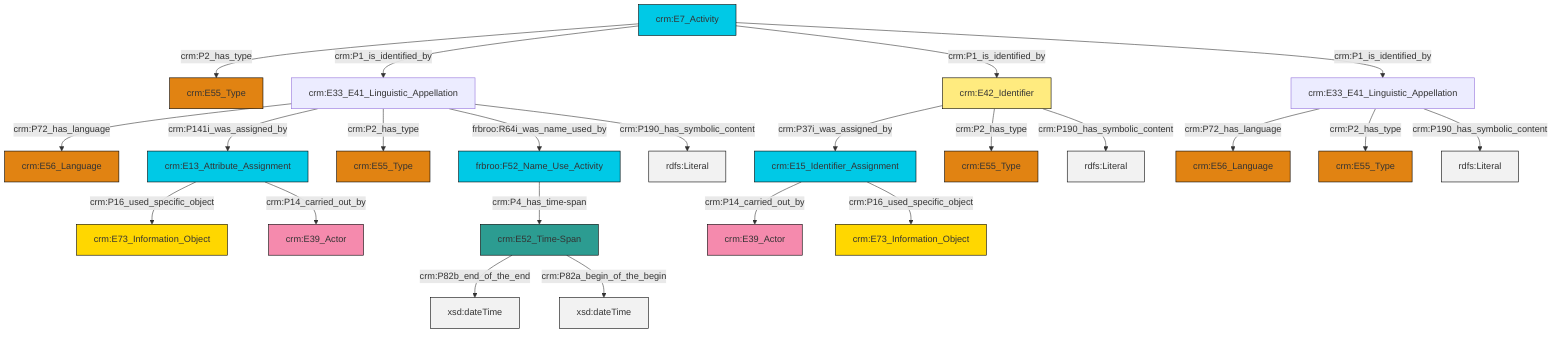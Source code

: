 graph TD
classDef Literal fill:#f2f2f2,stroke:#000000;
classDef CRM_Entity fill:#FFFFFF,stroke:#000000;
classDef Temporal_Entity fill:#00C9E6, stroke:#000000;
classDef Type fill:#E18312, stroke:#000000;
classDef Time-Span fill:#2C9C91, stroke:#000000;
classDef Appellation fill:#FFEB7F, stroke:#000000;
classDef Place fill:#008836, stroke:#000000;
classDef Persistent_Item fill:#B266B2, stroke:#000000;
classDef Conceptual_Object fill:#FFD700, stroke:#000000;
classDef Physical_Thing fill:#D2B48C, stroke:#000000;
classDef Actor fill:#f58aad, stroke:#000000;
classDef PC_Classes fill:#4ce600, stroke:#000000;
classDef Multi fill:#cccccc,stroke:#000000;

0["crm:E52_Time-Span"]:::Time-Span -->|crm:P82b_end_of_the_end| 1[xsd:dateTime]:::Literal
2["crm:E33_E41_Linguistic_Appellation"]:::Default -->|crm:P72_has_language| 3["crm:E56_Language"]:::Type
2["crm:E33_E41_Linguistic_Appellation"]:::Default -->|crm:P141i_was_assigned_by| 7["crm:E13_Attribute_Assignment"]:::Temporal_Entity
10["frbroo:F52_Name_Use_Activity"]:::Temporal_Entity -->|crm:P4_has_time-span| 0["crm:E52_Time-Span"]:::Time-Span
7["crm:E13_Attribute_Assignment"]:::Temporal_Entity -->|crm:P16_used_specific_object| 15["crm:E73_Information_Object"]:::Conceptual_Object
5["crm:E7_Activity"]:::Temporal_Entity -->|crm:P2_has_type| 20["crm:E55_Type"]:::Type
21["crm:E15_Identifier_Assignment"]:::Temporal_Entity -->|crm:P14_carried_out_by| 8["crm:E39_Actor"]:::Actor
0["crm:E52_Time-Span"]:::Time-Span -->|crm:P82a_begin_of_the_begin| 22[xsd:dateTime]:::Literal
2["crm:E33_E41_Linguistic_Appellation"]:::Default -->|crm:P2_has_type| 16["crm:E55_Type"]:::Type
28["crm:E33_E41_Linguistic_Appellation"]:::Default -->|crm:P72_has_language| 29["crm:E56_Language"]:::Type
28["crm:E33_E41_Linguistic_Appellation"]:::Default -->|crm:P2_has_type| 26["crm:E55_Type"]:::Type
5["crm:E7_Activity"]:::Temporal_Entity -->|crm:P1_is_identified_by| 2["crm:E33_E41_Linguistic_Appellation"]:::Default
31["crm:E42_Identifier"]:::Appellation -->|crm:P37i_was_assigned_by| 21["crm:E15_Identifier_Assignment"]:::Temporal_Entity
2["crm:E33_E41_Linguistic_Appellation"]:::Default -->|frbroo:R64i_was_name_used_by| 10["frbroo:F52_Name_Use_Activity"]:::Temporal_Entity
7["crm:E13_Attribute_Assignment"]:::Temporal_Entity -->|crm:P14_carried_out_by| 23["crm:E39_Actor"]:::Actor
5["crm:E7_Activity"]:::Temporal_Entity -->|crm:P1_is_identified_by| 31["crm:E42_Identifier"]:::Appellation
5["crm:E7_Activity"]:::Temporal_Entity -->|crm:P1_is_identified_by| 28["crm:E33_E41_Linguistic_Appellation"]:::Default
21["crm:E15_Identifier_Assignment"]:::Temporal_Entity -->|crm:P16_used_specific_object| 11["crm:E73_Information_Object"]:::Conceptual_Object
31["crm:E42_Identifier"]:::Appellation -->|crm:P2_has_type| 18["crm:E55_Type"]:::Type
2["crm:E33_E41_Linguistic_Appellation"]:::Default -->|crm:P190_has_symbolic_content| 37[rdfs:Literal]:::Literal
28["crm:E33_E41_Linguistic_Appellation"]:::Default -->|crm:P190_has_symbolic_content| 38[rdfs:Literal]:::Literal
31["crm:E42_Identifier"]:::Appellation -->|crm:P190_has_symbolic_content| 40[rdfs:Literal]:::Literal